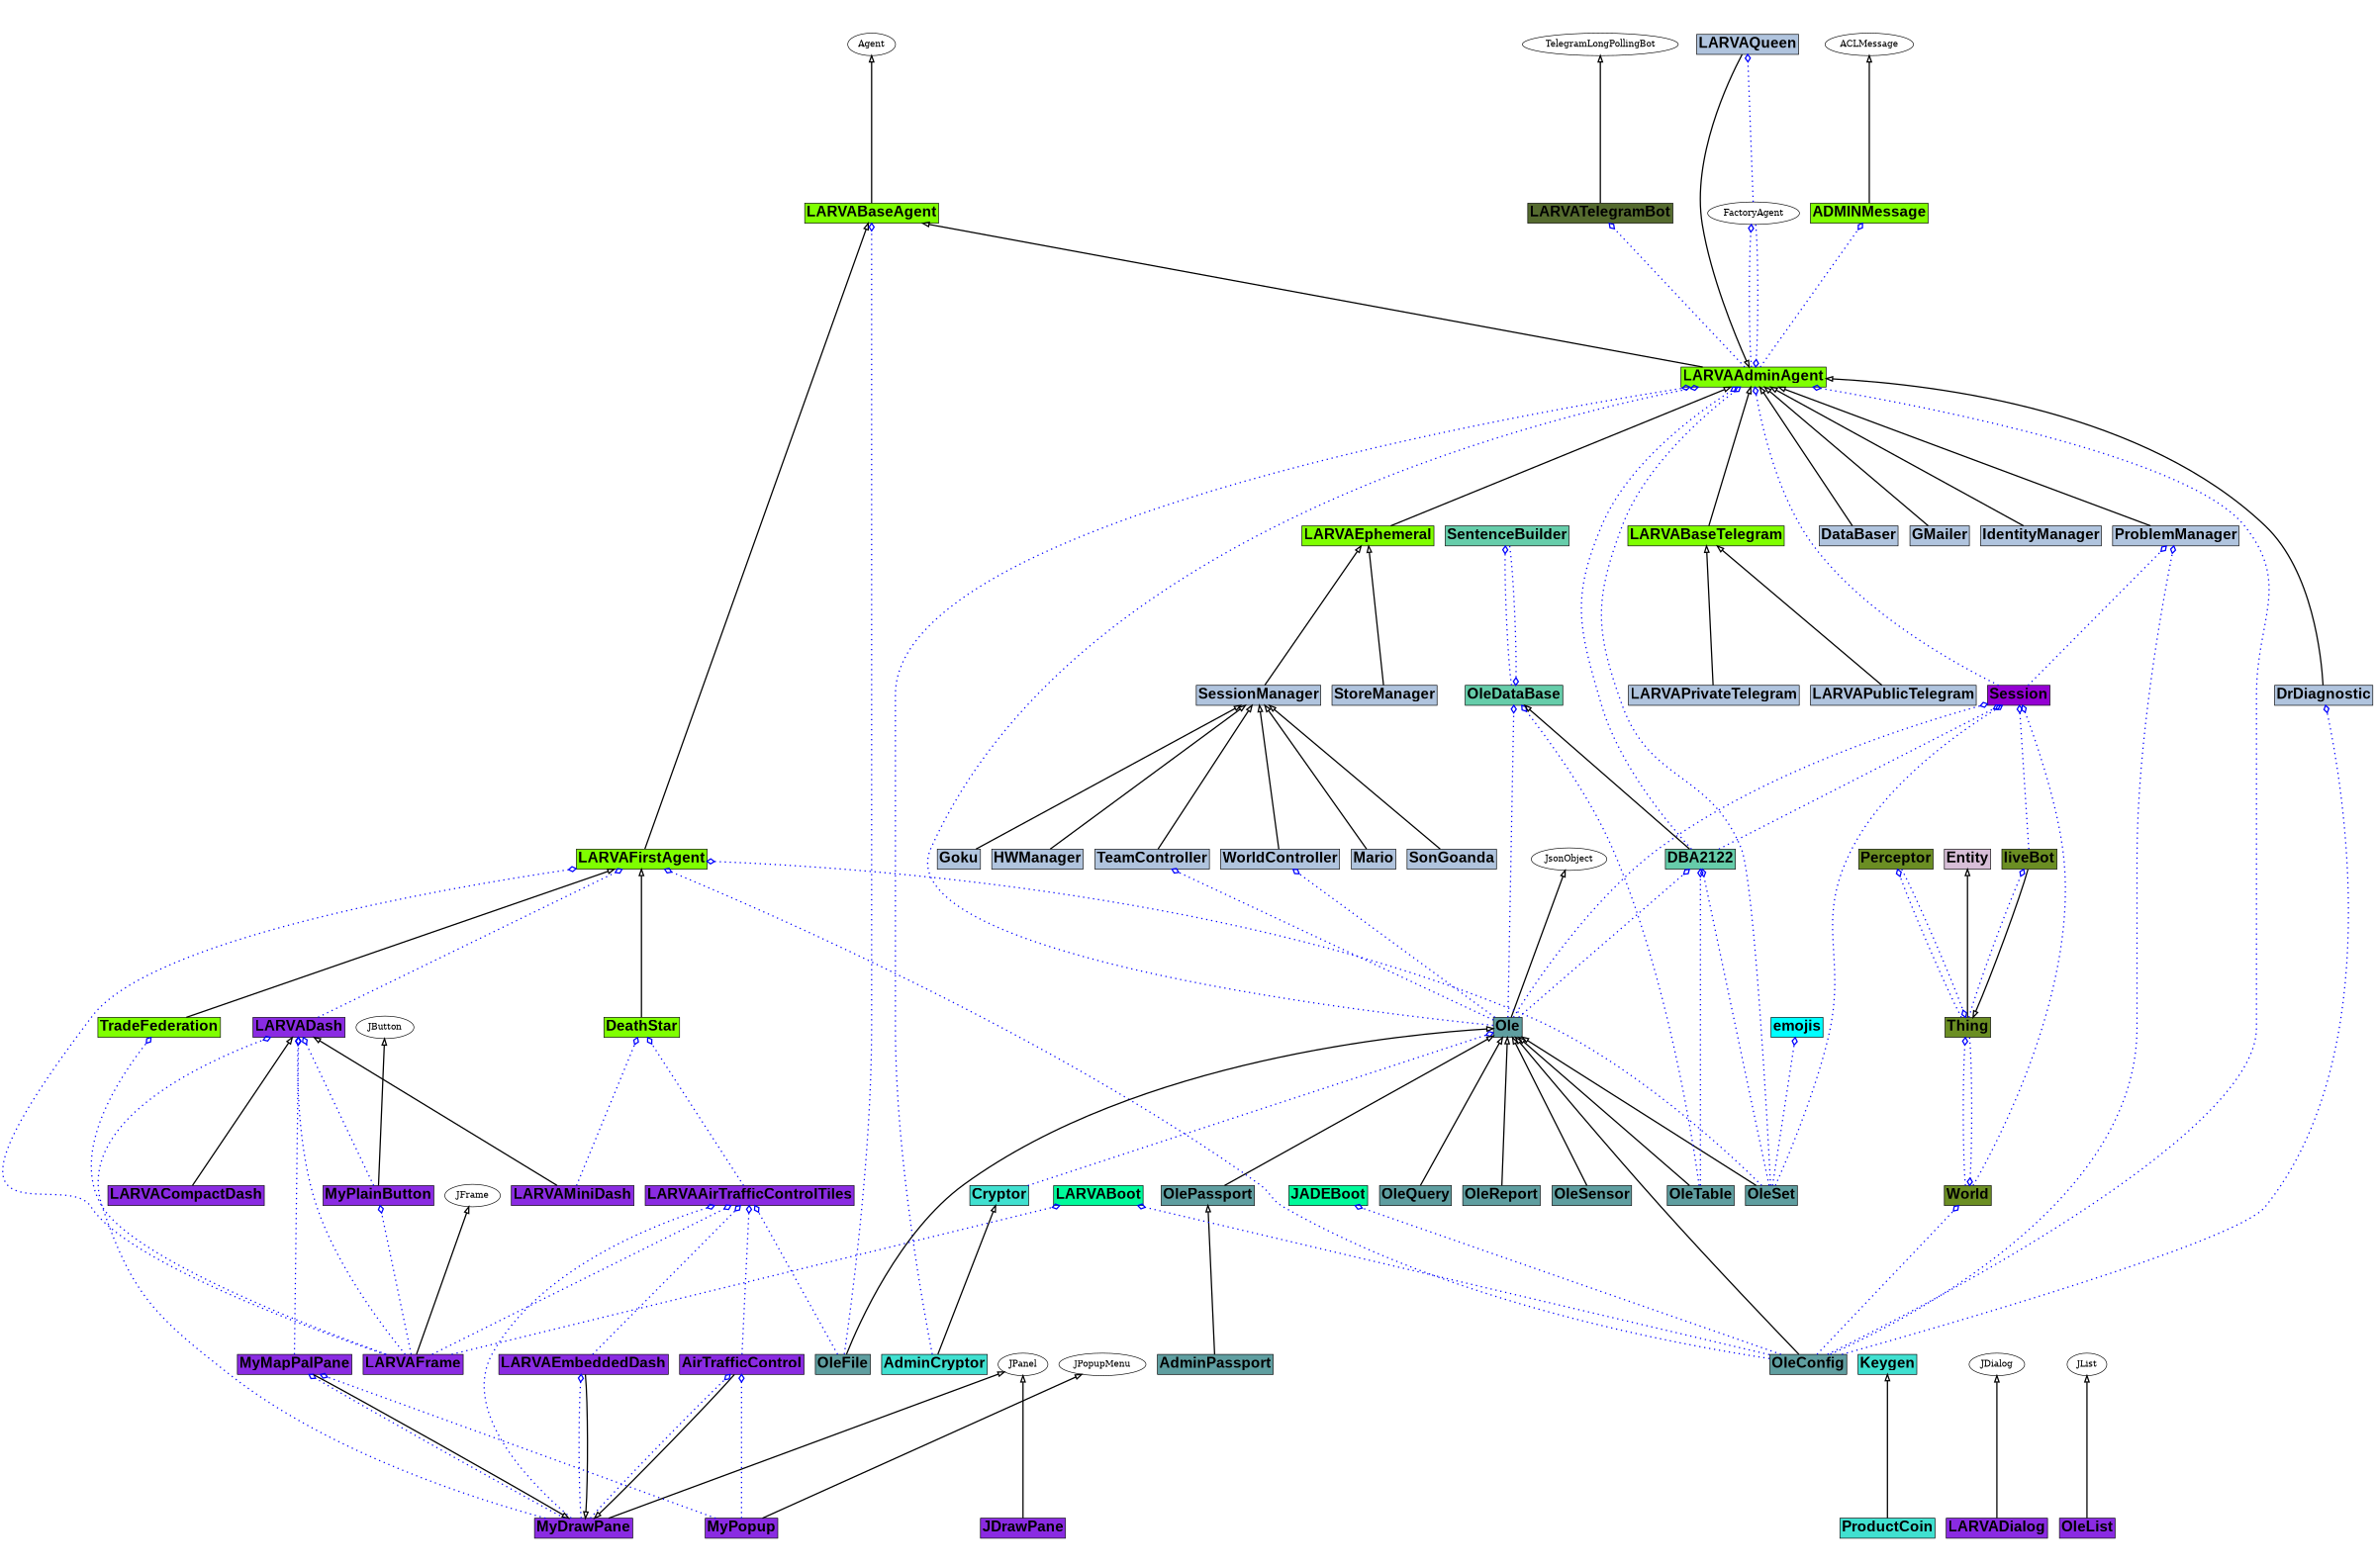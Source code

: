 digraph graphname {
     rankdir="BT"
dpi=300
ratio="fill";
 size="16,11!";
 margin=0;
ADMINMessage ADMINMessage [shape=plain, label=<<table border="0" cellborder="1" cellspacing="0"><tr><td bgcolor="Chartreuse"><FONT face="Arial" POINT-SIZE= "24"><b>ADMINMessage</b></FONT></td></tr>
</table>>]
DeathStar DeathStar [shape=plain, label=<<table border="0" cellborder="1" cellspacing="0"><tr><td bgcolor="Chartreuse"><FONT face="Arial" POINT-SIZE= "24"><b>DeathStar</b></FONT></td></tr>
</table>>]
LARVAAdminAgent LARVAAdminAgent [shape=plain, label=<<table border="0" cellborder="1" cellspacing="0"><tr><td bgcolor="Chartreuse"><FONT face="Arial" POINT-SIZE= "24"><b>LARVAAdminAgent</b></FONT></td></tr>
</table>>]
LARVABaseAgent LARVABaseAgent [shape=plain, label=<<table border="0" cellborder="1" cellspacing="0"><tr><td bgcolor="Chartreuse"><FONT face="Arial" POINT-SIZE= "24"><b>LARVABaseAgent</b></FONT></td></tr>
</table>>]
LARVABaseTelegram LARVABaseTelegram [shape=plain, label=<<table border="0" cellborder="1" cellspacing="0"><tr><td bgcolor="Chartreuse"><FONT face="Arial" POINT-SIZE= "24"><b>LARVABaseTelegram</b></FONT></td></tr>
</table>>]
LARVAEphemeral LARVAEphemeral [shape=plain, label=<<table border="0" cellborder="1" cellspacing="0"><tr><td bgcolor="Chartreuse"><FONT face="Arial" POINT-SIZE= "24"><b>LARVAEphemeral</b></FONT></td></tr>
</table>>]
LARVAFirstAgent LARVAFirstAgent [shape=plain, label=<<table border="0" cellborder="1" cellspacing="0"><tr><td bgcolor="Chartreuse"><FONT face="Arial" POINT-SIZE= "24"><b>LARVAFirstAgent</b></FONT></td></tr>
</table>>]
TradeFederation TradeFederation [shape=plain, label=<<table border="0" cellborder="1" cellspacing="0"><tr><td bgcolor="Chartreuse"><FONT face="Arial" POINT-SIZE= "24"><b>TradeFederation</b></FONT></td></tr>
</table>>]
JADEBoot JADEBoot [shape=plain, label=<<table border="0" cellborder="1" cellspacing="0"><tr><td bgcolor="MediumSpringGreen"><FONT face="Arial" POINT-SIZE= "24"><b>JADEBoot</b></FONT></td></tr>
</table>>]
LARVABoot LARVABoot [shape=plain, label=<<table border="0" cellborder="1" cellspacing="0"><tr><td bgcolor="MediumSpringGreen"><FONT face="Arial" POINT-SIZE= "24"><b>LARVABoot</b></FONT></td></tr>
</table>>]
AdminCryptor AdminCryptor [shape=plain, label=<<table border="0" cellborder="1" cellspacing="0"><tr><td bgcolor="Turquoise"><FONT face="Arial" POINT-SIZE= "24"><b>AdminCryptor</b></FONT></td></tr>
</table>>]
Cryptor Cryptor [shape=plain, label=<<table border="0" cellborder="1" cellspacing="0"><tr><td bgcolor="Turquoise"><FONT face="Arial" POINT-SIZE= "24"><b>Cryptor</b></FONT></td></tr>
</table>>]
Keygen Keygen [shape=plain, label=<<table border="0" cellborder="1" cellspacing="0"><tr><td bgcolor="Turquoise"><FONT face="Arial" POINT-SIZE= "24"><b>Keygen</b></FONT></td></tr>
</table>>]
ProductCoin ProductCoin [shape=plain, label=<<table border="0" cellborder="1" cellspacing="0"><tr><td bgcolor="Turquoise"><FONT face="Arial" POINT-SIZE= "24"><b>ProductCoin</b></FONT></td></tr>
</table>>]
AdminPassport AdminPassport [shape=plain, label=<<table border="0" cellborder="1" cellspacing="0"><tr><td bgcolor="CadetBlue"><FONT face="Arial" POINT-SIZE= "24"><b>AdminPassport</b></FONT></td></tr>
</table>>]
Ole Ole [shape=plain, label=<<table border="0" cellborder="1" cellspacing="0"><tr><td bgcolor="CadetBlue"><FONT face="Arial" POINT-SIZE= "24"><b>Ole</b></FONT></td></tr>
</table>>]
OleConfig OleConfig [shape=plain, label=<<table border="0" cellborder="1" cellspacing="0"><tr><td bgcolor="CadetBlue"><FONT face="Arial" POINT-SIZE= "24"><b>OleConfig</b></FONT></td></tr>
</table>>]
OleFile OleFile [shape=plain, label=<<table border="0" cellborder="1" cellspacing="0"><tr><td bgcolor="CadetBlue"><FONT face="Arial" POINT-SIZE= "24"><b>OleFile</b></FONT></td></tr>
</table>>]
OlePassport OlePassport [shape=plain, label=<<table border="0" cellborder="1" cellspacing="0"><tr><td bgcolor="CadetBlue"><FONT face="Arial" POINT-SIZE= "24"><b>OlePassport</b></FONT></td></tr>
</table>>]
OleQuery OleQuery [shape=plain, label=<<table border="0" cellborder="1" cellspacing="0"><tr><td bgcolor="CadetBlue"><FONT face="Arial" POINT-SIZE= "24"><b>OleQuery</b></FONT></td></tr>
</table>>]
OleReport OleReport [shape=plain, label=<<table border="0" cellborder="1" cellspacing="0"><tr><td bgcolor="CadetBlue"><FONT face="Arial" POINT-SIZE= "24"><b>OleReport</b></FONT></td></tr>
</table>>]
OleSensor OleSensor [shape=plain, label=<<table border="0" cellborder="1" cellspacing="0"><tr><td bgcolor="CadetBlue"><FONT face="Arial" POINT-SIZE= "24"><b>OleSensor</b></FONT></td></tr>
</table>>]
OleSet OleSet [shape=plain, label=<<table border="0" cellborder="1" cellspacing="0"><tr><td bgcolor="CadetBlue"><FONT face="Arial" POINT-SIZE= "24"><b>OleSet</b></FONT></td></tr>
</table>>]
OleTable OleTable [shape=plain, label=<<table border="0" cellborder="1" cellspacing="0"><tr><td bgcolor="CadetBlue"><FONT face="Arial" POINT-SIZE= "24"><b>OleTable</b></FONT></td></tr>
</table>>]
DBA2122 DBA2122 [shape=plain, label=<<table border="0" cellborder="1" cellspacing="0"><tr><td bgcolor="MediumAquaMarine"><FONT face="Arial" POINT-SIZE= "24"><b>DBA2122</b></FONT></td></tr>
</table>>]
OleDataBase OleDataBase [shape=plain, label=<<table border="0" cellborder="1" cellspacing="0"><tr><td bgcolor="MediumAquaMarine"><FONT face="Arial" POINT-SIZE= "24"><b>OleDataBase</b></FONT></td></tr>
</table>>]
SentenceBuilder SentenceBuilder [shape=plain, label=<<table border="0" cellborder="1" cellspacing="0"><tr><td bgcolor="MediumAquaMarine"><FONT face="Arial" POINT-SIZE= "24"><b>SentenceBuilder</b></FONT></td></tr>
</table>>]
Entity Entity [shape=plain, label=<<table border="0" cellborder="1" cellspacing="0"><tr><td bgcolor="Thistle"><FONT face="Arial" POINT-SIZE= "24"><b>Entity</b></FONT></td></tr>
</table>>]
DataBaser DataBaser [shape=plain, label=<<table border="0" cellborder="1" cellspacing="0"><tr><td bgcolor="LightSteelBlue"><FONT face="Arial" POINT-SIZE= "24"><b>DataBaser</b></FONT></td></tr>
</table>>]
DrDiagnostic DrDiagnostic [shape=plain, label=<<table border="0" cellborder="1" cellspacing="0"><tr><td bgcolor="LightSteelBlue"><FONT face="Arial" POINT-SIZE= "24"><b>DrDiagnostic</b></FONT></td></tr>
</table>>]
GMailer GMailer [shape=plain, label=<<table border="0" cellborder="1" cellspacing="0"><tr><td bgcolor="LightSteelBlue"><FONT face="Arial" POINT-SIZE= "24"><b>GMailer</b></FONT></td></tr>
</table>>]
Goku Goku [shape=plain, label=<<table border="0" cellborder="1" cellspacing="0"><tr><td bgcolor="LightSteelBlue"><FONT face="Arial" POINT-SIZE= "24"><b>Goku</b></FONT></td></tr>
</table>>]
HWManager HWManager [shape=plain, label=<<table border="0" cellborder="1" cellspacing="0"><tr><td bgcolor="LightSteelBlue"><FONT face="Arial" POINT-SIZE= "24"><b>HWManager</b></FONT></td></tr>
</table>>]
IdentityManager IdentityManager [shape=plain, label=<<table border="0" cellborder="1" cellspacing="0"><tr><td bgcolor="LightSteelBlue"><FONT face="Arial" POINT-SIZE= "24"><b>IdentityManager</b></FONT></td></tr>
</table>>]
LARVAPrivateTelegram LARVAPrivateTelegram [shape=plain, label=<<table border="0" cellborder="1" cellspacing="0"><tr><td bgcolor="LightSteelBlue"><FONT face="Arial" POINT-SIZE= "24"><b>LARVAPrivateTelegram</b></FONT></td></tr>
</table>>]
LARVAPublicTelegram LARVAPublicTelegram [shape=plain, label=<<table border="0" cellborder="1" cellspacing="0"><tr><td bgcolor="LightSteelBlue"><FONT face="Arial" POINT-SIZE= "24"><b>LARVAPublicTelegram</b></FONT></td></tr>
</table>>]
LARVAQueen LARVAQueen [shape=plain, label=<<table border="0" cellborder="1" cellspacing="0"><tr><td bgcolor="LightSteelBlue"><FONT face="Arial" POINT-SIZE= "24"><b>LARVAQueen</b></FONT></td></tr>
</table>>]
Mario Mario [shape=plain, label=<<table border="0" cellborder="1" cellspacing="0"><tr><td bgcolor="LightSteelBlue"><FONT face="Arial" POINT-SIZE= "24"><b>Mario</b></FONT></td></tr>
</table>>]
ProblemManager ProblemManager [shape=plain, label=<<table border="0" cellborder="1" cellspacing="0"><tr><td bgcolor="LightSteelBlue"><FONT face="Arial" POINT-SIZE= "24"><b>ProblemManager</b></FONT></td></tr>
</table>>]
SessionManager SessionManager [shape=plain, label=<<table border="0" cellborder="1" cellspacing="0"><tr><td bgcolor="LightSteelBlue"><FONT face="Arial" POINT-SIZE= "24"><b>SessionManager</b></FONT></td></tr>
</table>>]
SonGoanda SonGoanda [shape=plain, label=<<table border="0" cellborder="1" cellspacing="0"><tr><td bgcolor="LightSteelBlue"><FONT face="Arial" POINT-SIZE= "24"><b>SonGoanda</b></FONT></td></tr>
</table>>]
StoreManager StoreManager [shape=plain, label=<<table border="0" cellborder="1" cellspacing="0"><tr><td bgcolor="LightSteelBlue"><FONT face="Arial" POINT-SIZE= "24"><b>StoreManager</b></FONT></td></tr>
</table>>]
TeamController TeamController [shape=plain, label=<<table border="0" cellborder="1" cellspacing="0"><tr><td bgcolor="LightSteelBlue"><FONT face="Arial" POINT-SIZE= "24"><b>TeamController</b></FONT></td></tr>
</table>>]
WorldController WorldController [shape=plain, label=<<table border="0" cellborder="1" cellspacing="0"><tr><td bgcolor="LightSteelBlue"><FONT face="Arial" POINT-SIZE= "24"><b>WorldController</b></FONT></td></tr>
</table>>]
Session Session [shape=plain, label=<<table border="0" cellborder="1" cellspacing="0"><tr><td bgcolor="DarkViolet"><FONT face="Arial" POINT-SIZE= "24"><b>Session</b></FONT></td></tr>
</table>>]
AirTrafficControl AirTrafficControl [shape=plain, label=<<table border="0" cellborder="1" cellspacing="0"><tr><td bgcolor="BlueViolet"><FONT face="Arial" POINT-SIZE= "24"><b>AirTrafficControl</b></FONT></td></tr>
</table>>]
JDrawPane JDrawPane [shape=plain, label=<<table border="0" cellborder="1" cellspacing="0"><tr><td bgcolor="BlueViolet"><FONT face="Arial" POINT-SIZE= "24"><b>JDrawPane</b></FONT></td></tr>
</table>>]
LARVAAirTrafficControlTiles LARVAAirTrafficControlTiles [shape=plain, label=<<table border="0" cellborder="1" cellspacing="0"><tr><td bgcolor="BlueViolet"><FONT face="Arial" POINT-SIZE= "24"><b>LARVAAirTrafficControlTiles</b></FONT></td></tr>
</table>>]
LARVACompactDash LARVACompactDash [shape=plain, label=<<table border="0" cellborder="1" cellspacing="0"><tr><td bgcolor="BlueViolet"><FONT face="Arial" POINT-SIZE= "24"><b>LARVACompactDash</b></FONT></td></tr>
</table>>]
LARVADash LARVADash [shape=plain, label=<<table border="0" cellborder="1" cellspacing="0"><tr><td bgcolor="BlueViolet"><FONT face="Arial" POINT-SIZE= "24"><b>LARVADash</b></FONT></td></tr>
</table>>]
LARVADialog LARVADialog [shape=plain, label=<<table border="0" cellborder="1" cellspacing="0"><tr><td bgcolor="BlueViolet"><FONT face="Arial" POINT-SIZE= "24"><b>LARVADialog</b></FONT></td></tr>
</table>>]
LARVAEmbeddedDash LARVAEmbeddedDash [shape=plain, label=<<table border="0" cellborder="1" cellspacing="0"><tr><td bgcolor="BlueViolet"><FONT face="Arial" POINT-SIZE= "24"><b>LARVAEmbeddedDash</b></FONT></td></tr>
</table>>]
LARVAFrame LARVAFrame [shape=plain, label=<<table border="0" cellborder="1" cellspacing="0"><tr><td bgcolor="BlueViolet"><FONT face="Arial" POINT-SIZE= "24"><b>LARVAFrame</b></FONT></td></tr>
</table>>]
LARVAMiniDash LARVAMiniDash [shape=plain, label=<<table border="0" cellborder="1" cellspacing="0"><tr><td bgcolor="BlueViolet"><FONT face="Arial" POINT-SIZE= "24"><b>LARVAMiniDash</b></FONT></td></tr>
</table>>]
MyDrawPane MyDrawPane [shape=plain, label=<<table border="0" cellborder="1" cellspacing="0"><tr><td bgcolor="BlueViolet"><FONT face="Arial" POINT-SIZE= "24"><b>MyDrawPane</b></FONT></td></tr>
</table>>]
MyMapPalPane MyMapPalPane [shape=plain, label=<<table border="0" cellborder="1" cellspacing="0"><tr><td bgcolor="BlueViolet"><FONT face="Arial" POINT-SIZE= "24"><b>MyMapPalPane</b></FONT></td></tr>
</table>>]
MyPlainButton MyPlainButton [shape=plain, label=<<table border="0" cellborder="1" cellspacing="0"><tr><td bgcolor="BlueViolet"><FONT face="Arial" POINT-SIZE= "24"><b>MyPlainButton</b></FONT></td></tr>
</table>>]
MyPopup MyPopup [shape=plain, label=<<table border="0" cellborder="1" cellspacing="0"><tr><td bgcolor="BlueViolet"><FONT face="Arial" POINT-SIZE= "24"><b>MyPopup</b></FONT></td></tr>
</table>>]
OleList OleList [shape=plain, label=<<table border="0" cellborder="1" cellspacing="0"><tr><td bgcolor="BlueViolet"><FONT face="Arial" POINT-SIZE= "24"><b>OleList</b></FONT></td></tr>
</table>>]
LARVATelegramBot LARVATelegramBot [shape=plain, label=<<table border="0" cellborder="1" cellspacing="0"><tr><td bgcolor="DarkOliveGreen"><FONT face="Arial" POINT-SIZE= "24"><b>LARVATelegramBot</b></FONT></td></tr>
</table>>]
emojis emojis [shape=plain, label=<<table border="0" cellborder="1" cellspacing="0"><tr><td bgcolor="Aqua"><FONT face="Arial" POINT-SIZE= "24"><b>emojis</b></FONT></td></tr>
</table>>]
Perceptor Perceptor [shape=plain, label=<<table border="0" cellborder="1" cellspacing="0"><tr><td bgcolor="OliveDrab"><FONT face="Arial" POINT-SIZE= "24"><b>Perceptor</b></FONT></td></tr>
</table>>]
Thing Thing [shape=plain, label=<<table border="0" cellborder="1" cellspacing="0"><tr><td bgcolor="OliveDrab"><FONT face="Arial" POINT-SIZE= "24"><b>Thing</b></FONT></td></tr>
</table>>]
World World [shape=plain, label=<<table border="0" cellborder="1" cellspacing="0"><tr><td bgcolor="OliveDrab"><FONT face="Arial" POINT-SIZE= "24"><b>World</b></FONT></td></tr>
</table>>]
liveBot liveBot [shape=plain, label=<<table border="0" cellborder="1" cellspacing="0"><tr><td bgcolor="OliveDrab"><FONT face="Arial" POINT-SIZE= "24"><b>liveBot</b></FONT></td></tr>
</table>>]
DBA2122 -> OleDataBase [arrowhead=onormal, penwidth=2, color=black]
LARVAPrivateTelegram -> LARVABaseTelegram [arrowhead=onormal, penwidth=2, color=black]
LARVAPublicTelegram -> LARVABaseTelegram [arrowhead=onormal, penwidth=2, color=black]
JDrawPane -> JPanel [arrowhead=onormal, penwidth=2, color=black]
MyDrawPane -> JPanel [arrowhead=onormal, penwidth=2, color=black]
Thing -> Entity [arrowhead=onormal, penwidth=2, color=black]
AirTrafficControl -> MyDrawPane [arrowhead=onormal, penwidth=2, color=black]
LARVAEmbeddedDash -> MyDrawPane [arrowhead=onormal, penwidth=2, color=black]
MyMapPalPane -> MyDrawPane [arrowhead=onormal, penwidth=2, color=black]
DeathStar -> LARVAFirstAgent [arrowhead=onormal, penwidth=2, color=black]
TradeFederation -> LARVAFirstAgent [arrowhead=onormal, penwidth=2, color=black]
MyPlainButton -> JButton [arrowhead=onormal, penwidth=2, color=black]
Ole -> JsonObject [arrowhead=onormal, penwidth=2, color=black]
OleConfig -> Ole [arrowhead=onormal, penwidth=2, color=black]
OleFile -> Ole [arrowhead=onormal, penwidth=2, color=black]
OlePassport -> Ole [arrowhead=onormal, penwidth=2, color=black]
OleQuery -> Ole [arrowhead=onormal, penwidth=2, color=black]
OleReport -> Ole [arrowhead=onormal, penwidth=2, color=black]
OleSensor -> Ole [arrowhead=onormal, penwidth=2, color=black]
OleSet -> Ole [arrowhead=onormal, penwidth=2, color=black]
OleTable -> Ole [arrowhead=onormal, penwidth=2, color=black]
LARVATelegramBot -> TelegramLongPollingBot [arrowhead=onormal, penwidth=2, color=black]
LARVAAdminAgent -> LARVABaseAgent [arrowhead=onormal, penwidth=2, color=black]
LARVAFirstAgent -> LARVABaseAgent [arrowhead=onormal, penwidth=2, color=black]
LARVAFrame -> JFrame [arrowhead=onormal, penwidth=2, color=black]
AdminPassport -> OlePassport [arrowhead=onormal, penwidth=2, color=black]
AdminCryptor -> Cryptor [arrowhead=onormal, penwidth=2, color=black]
SessionManager -> LARVAEphemeral [arrowhead=onormal, penwidth=2, color=black]
StoreManager -> LARVAEphemeral [arrowhead=onormal, penwidth=2, color=black]
liveBot -> Thing [arrowhead=onormal, penwidth=2, color=black]
LARVABaseAgent -> Agent [arrowhead=onormal, penwidth=2, color=black]
Goku -> SessionManager [arrowhead=onormal, penwidth=2, color=black]
HWManager -> SessionManager [arrowhead=onormal, penwidth=2, color=black]
Mario -> SessionManager [arrowhead=onormal, penwidth=2, color=black]
SonGoanda -> SessionManager [arrowhead=onormal, penwidth=2, color=black]
TeamController -> SessionManager [arrowhead=onormal, penwidth=2, color=black]
WorldController -> SessionManager [arrowhead=onormal, penwidth=2, color=black]
LARVACompactDash -> LARVADash [arrowhead=onormal, penwidth=2, color=black]
LARVAMiniDash -> LARVADash [arrowhead=onormal, penwidth=2, color=black]
DataBaser -> LARVAAdminAgent [arrowhead=onormal, penwidth=2, color=black]
DrDiagnostic -> LARVAAdminAgent [arrowhead=onormal, penwidth=2, color=black]
GMailer -> LARVAAdminAgent [arrowhead=onormal, penwidth=2, color=black]
IdentityManager -> LARVAAdminAgent [arrowhead=onormal, penwidth=2, color=black]
LARVABaseTelegram -> LARVAAdminAgent [arrowhead=onormal, penwidth=2, color=black]
LARVAEphemeral -> LARVAAdminAgent [arrowhead=onormal, penwidth=2, color=black]
LARVAQueen -> LARVAAdminAgent [arrowhead=onormal, penwidth=2, color=black]
ProblemManager -> LARVAAdminAgent [arrowhead=onormal, penwidth=2, color=black]
MyPopup -> JPopupMenu [arrowhead=onormal, penwidth=2, color=black]
ProductCoin -> Keygen [arrowhead=onormal, penwidth=2, color=black]
ADMINMessage -> ACLMessage [arrowhead=onormal, penwidth=2, color=black]
LARVADialog -> JDialog [arrowhead=onormal, penwidth=2, color=black]
OleList -> JList [arrowhead=onormal, penwidth=2, color=black]
Cryptor -> Ole [style=dotted,arrowhead=odiamond, penwidth=2,color=blue]
Ole -> TeamController [style=dotted,arrowhead=odiamond, penwidth=2,color=blue]
OleDataBase -> SentenceBuilder [style=dotted,arrowhead=odiamond, penwidth=2,color=blue]
World -> Thing [style=dotted,arrowhead=odiamond, penwidth=2,color=blue]
Perceptor -> Thing [style=dotted,arrowhead=odiamond, penwidth=2,color=blue]
FactoryAgent -> LARVAQueen [style=dotted,arrowhead=odiamond, penwidth=2,color=blue]
LARVAFrame -> LARVADash [style=dotted,arrowhead=odiamond, penwidth=2,color=blue]
MyDrawPane -> LARVADash [style=dotted,arrowhead=odiamond, penwidth=2,color=blue]
MyPlainButton -> LARVADash [style=dotted,arrowhead=odiamond, penwidth=2,color=blue]
MyMapPalPane -> LARVADash [style=dotted,arrowhead=odiamond, penwidth=2,color=blue]
LARVAAdminAgent -> FactoryAgent [style=dotted,arrowhead=odiamond, penwidth=2,color=blue]
MyDrawPane -> MyMapPalPane [style=dotted,arrowhead=odiamond, penwidth=2,color=blue]
MyPopup -> MyMapPalPane [style=dotted,arrowhead=odiamond, penwidth=2,color=blue]
OleConfig -> ProblemManager [style=dotted,arrowhead=odiamond, penwidth=2,color=blue]
Session -> ProblemManager [style=dotted,arrowhead=odiamond, penwidth=2,color=blue]
OleConfig -> LARVABoot [style=dotted,arrowhead=odiamond, penwidth=2,color=blue]
LARVAFrame -> LARVABoot [style=dotted,arrowhead=odiamond, penwidth=2,color=blue]
OleFile -> LARVABaseAgent [style=dotted,arrowhead=odiamond, penwidth=2,color=blue]
LARVAFrame -> LARVAAirTrafficControlTiles [style=dotted,arrowhead=odiamond, penwidth=2,color=blue]
MyDrawPane -> LARVAAirTrafficControlTiles [style=dotted,arrowhead=odiamond, penwidth=2,color=blue]
AirTrafficControl -> LARVAAirTrafficControlTiles [style=dotted,arrowhead=odiamond, penwidth=2,color=blue]
LARVAEmbeddedDash -> LARVAAirTrafficControlTiles [style=dotted,arrowhead=odiamond, penwidth=2,color=blue]
OleFile -> LARVAAirTrafficControlTiles [style=dotted,arrowhead=odiamond, penwidth=2,color=blue]
LARVAFrame -> TradeFederation [style=dotted,arrowhead=odiamond, penwidth=2,color=blue]
OleSet -> emojis [style=dotted,arrowhead=odiamond, penwidth=2,color=blue]
LARVAFrame -> MyPlainButton [style=dotted,arrowhead=odiamond, penwidth=2,color=blue]
OleConfig -> DrDiagnostic [style=dotted,arrowhead=odiamond, penwidth=2,color=blue]
LARVAAdminAgent -> LARVATelegramBot [style=dotted,arrowhead=odiamond, penwidth=2,color=blue]
MyDrawPane -> LARVAEmbeddedDash [style=dotted,arrowhead=odiamond, penwidth=2,color=blue]
Ole -> WorldController [style=dotted,arrowhead=odiamond, penwidth=2,color=blue]
LARVAFrame -> LARVAFirstAgent [style=dotted,arrowhead=odiamond, penwidth=2,color=blue]
LARVADash -> LARVAFirstAgent [style=dotted,arrowhead=odiamond, penwidth=2,color=blue]
OleSet -> LARVAFirstAgent [style=dotted,arrowhead=odiamond, penwidth=2,color=blue]
OleConfig -> LARVAFirstAgent [style=dotted,arrowhead=odiamond, penwidth=2,color=blue]
OleConfig -> JADEBoot [style=dotted,arrowhead=odiamond, penwidth=2,color=blue]
Thing -> World [style=dotted,arrowhead=odiamond, penwidth=2,color=blue]
OleConfig -> World [style=dotted,arrowhead=odiamond, penwidth=2,color=blue]
FactoryAgent -> LARVAAdminAgent [style=dotted,arrowhead=odiamond, penwidth=2,color=blue]
OleConfig -> LARVAAdminAgent [style=dotted,arrowhead=odiamond, penwidth=2,color=blue]
DBA2122 -> LARVAAdminAgent [style=dotted,arrowhead=odiamond, penwidth=2,color=blue]
AdminCryptor -> LARVAAdminAgent [style=dotted,arrowhead=odiamond, penwidth=2,color=blue]
OleSet -> LARVAAdminAgent [style=dotted,arrowhead=odiamond, penwidth=2,color=blue]
Ole -> LARVAAdminAgent [style=dotted,arrowhead=odiamond, penwidth=2,color=blue]
Session -> LARVAAdminAgent [style=dotted,arrowhead=odiamond, penwidth=2,color=blue]
Ole -> DBA2122 [style=dotted,arrowhead=odiamond, penwidth=2,color=blue]
OleTable -> DBA2122 [style=dotted,arrowhead=odiamond, penwidth=2,color=blue]
OleSet -> DBA2122 [style=dotted,arrowhead=odiamond, penwidth=2,color=blue]
Ole -> OleDataBase [style=dotted,arrowhead=odiamond, penwidth=2,color=blue]
OleTable -> OleDataBase [style=dotted,arrowhead=odiamond, penwidth=2,color=blue]
SentenceBuilder -> OleDataBase [style=dotted,arrowhead=odiamond, penwidth=2,color=blue]
Thing -> liveBot [style=dotted,arrowhead=odiamond, penwidth=2,color=blue]
LARVAMiniDash -> DeathStar [style=dotted,arrowhead=odiamond, penwidth=2,color=blue]
LARVAAirTrafficControlTiles -> DeathStar [style=dotted,arrowhead=odiamond, penwidth=2,color=blue]
LARVAAdminAgent -> ADMINMessage [style=dotted,arrowhead=odiamond, penwidth=2,color=blue]
Thing -> Perceptor [style=dotted,arrowhead=odiamond, penwidth=2,color=blue]
MyDrawPane -> AirTrafficControl [style=dotted,arrowhead=odiamond, penwidth=2,color=blue]
MyPopup -> AirTrafficControl [style=dotted,arrowhead=odiamond, penwidth=2,color=blue]
DBA2122 -> Session [style=dotted,arrowhead=odiamond, penwidth=2,color=blue]
OleSet -> Session [style=dotted,arrowhead=odiamond, penwidth=2,color=blue]
World -> Session [style=dotted,arrowhead=odiamond, penwidth=2,color=blue]
Ole -> Session [style=dotted,arrowhead=odiamond, penwidth=2,color=blue]
liveBot -> Session [style=dotted,arrowhead=odiamond, penwidth=2,color=blue]
}
